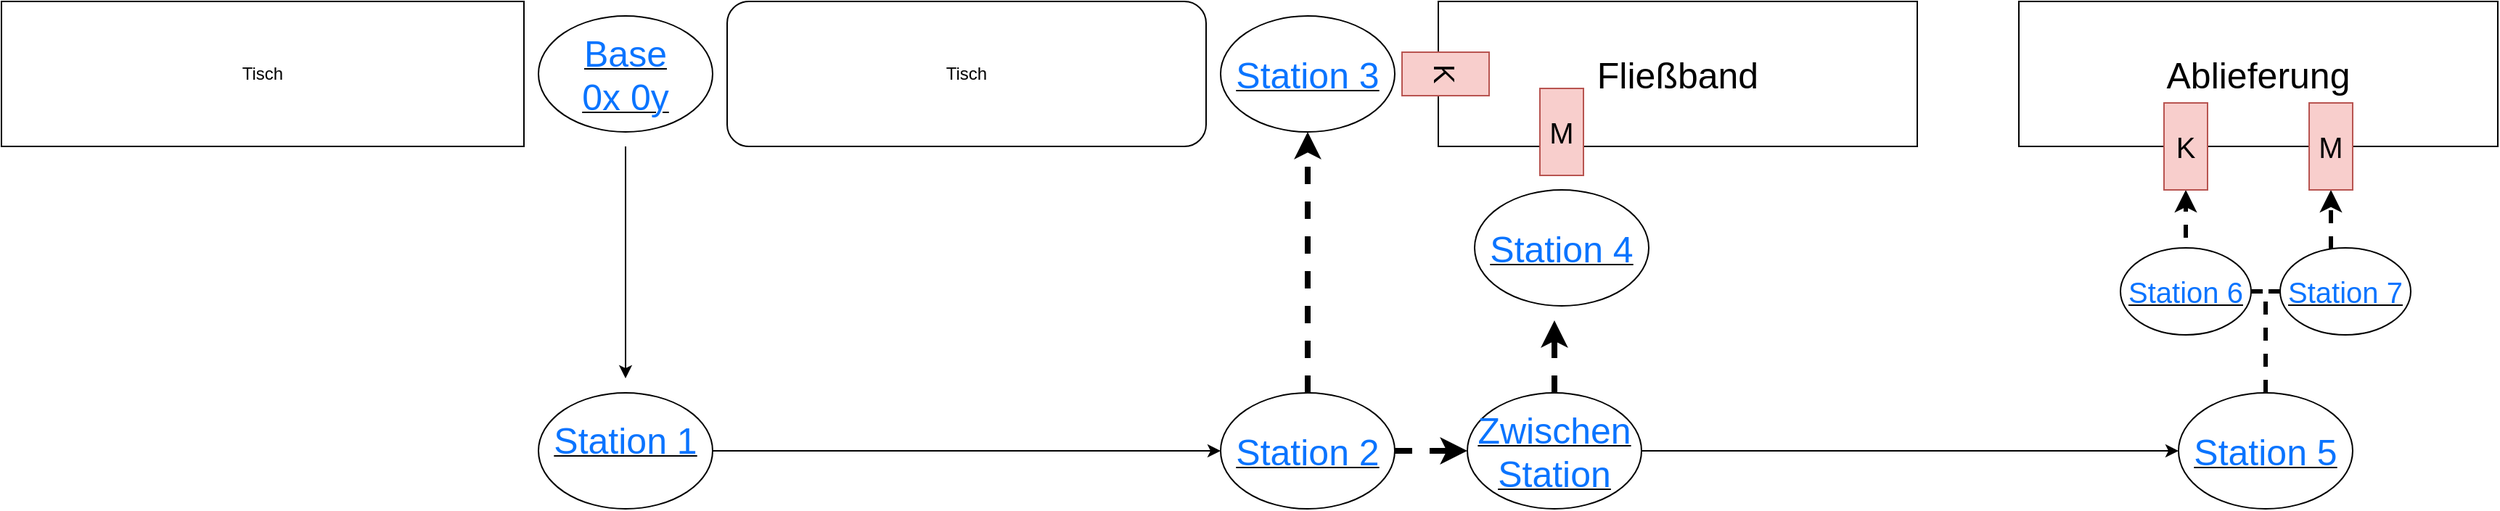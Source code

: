 <mxfile version="24.2.5" type="device">
  <diagram name="Seite-1" id="kbj7lZu6iWOnHHzdtjGX">
    <mxGraphModel dx="1666" dy="485" grid="1" gridSize="10" guides="1" tooltips="1" connect="1" arrows="1" fold="1" page="1" pageScale="1" pageWidth="827" pageHeight="1169" math="0" shadow="0">
      <root>
        <mxCell id="0" />
        <mxCell id="1" parent="0" />
        <mxCell id="p_kpSig6QnGFYHW__Nis-5" style="edgeStyle=orthogonalEdgeStyle;rounded=0;orthogonalLoop=1;jettySize=auto;html=1;" parent="1" edge="1">
          <mxGeometry relative="1" as="geometry">
            <mxPoint x="190" y="270" as="targetPoint" />
            <mxPoint x="190" y="110" as="sourcePoint" />
          </mxGeometry>
        </mxCell>
        <mxCell id="p_kpSig6QnGFYHW__Nis-2" value="Tisch" style="rounded=0;whiteSpace=wrap;html=1;" parent="1" vertex="1">
          <mxGeometry x="-240" y="10" width="360" height="100" as="geometry" />
        </mxCell>
        <mxCell id="p_kpSig6QnGFYHW__Nis-3" value="Tisch" style="rounded=1;whiteSpace=wrap;html=1;" parent="1" vertex="1">
          <mxGeometry x="260" y="10" width="330" height="100" as="geometry" />
        </mxCell>
        <mxCell id="p_kpSig6QnGFYHW__Nis-7" style="edgeStyle=orthogonalEdgeStyle;rounded=0;orthogonalLoop=1;jettySize=auto;html=1;entryX=0;entryY=0.5;entryDx=0;entryDy=0;" parent="1" source="p_kpSig6QnGFYHW__Nis-4" target="p_kpSig6QnGFYHW__Nis-6" edge="1">
          <mxGeometry relative="1" as="geometry" />
        </mxCell>
        <mxCell id="p_kpSig6QnGFYHW__Nis-4" value="&lt;u&gt;&lt;font color=&quot;#0a74ff&quot; style=&quot;font-size: 25px;&quot;&gt;Station 1&lt;/font&gt;&lt;/u&gt;&lt;div&gt;&lt;br&gt;&lt;/div&gt;" style="ellipse;whiteSpace=wrap;html=1;" parent="1" vertex="1">
          <mxGeometry x="130" y="280" width="120" height="80" as="geometry" />
        </mxCell>
        <mxCell id="p_kpSig6QnGFYHW__Nis-13" style="edgeStyle=orthogonalEdgeStyle;rounded=0;orthogonalLoop=1;jettySize=auto;html=1;entryX=0.5;entryY=1;entryDx=0;entryDy=0;dashed=1;strokeWidth=4;" parent="1" source="p_kpSig6QnGFYHW__Nis-6" target="p_kpSig6QnGFYHW__Nis-12" edge="1">
          <mxGeometry relative="1" as="geometry" />
        </mxCell>
        <mxCell id="p_kpSig6QnGFYHW__Nis-15" style="edgeStyle=orthogonalEdgeStyle;rounded=0;orthogonalLoop=1;jettySize=auto;html=1;strokeWidth=4;dashed=1;" parent="1" source="p_kpSig6QnGFYHW__Nis-6" target="p_kpSig6QnGFYHW__Nis-14" edge="1">
          <mxGeometry relative="1" as="geometry" />
        </mxCell>
        <mxCell id="p_kpSig6QnGFYHW__Nis-6" value="&lt;u&gt;&lt;font color=&quot;#0a74ff&quot; style=&quot;font-size: 25px;&quot;&gt;Station 2&lt;/font&gt;&lt;/u&gt;" style="ellipse;whiteSpace=wrap;html=1;" parent="1" vertex="1">
          <mxGeometry x="600" y="280" width="120" height="80" as="geometry" />
        </mxCell>
        <mxCell id="p_kpSig6QnGFYHW__Nis-8" value="&lt;font style=&quot;font-size: 25px;&quot;&gt;Fließband&lt;/font&gt;" style="rounded=0;whiteSpace=wrap;html=1;" parent="1" vertex="1">
          <mxGeometry x="750" y="10" width="330" height="100" as="geometry" />
        </mxCell>
        <mxCell id="p_kpSig6QnGFYHW__Nis-9" value="&lt;font style=&quot;font-size: 20px;&quot;&gt;M&lt;/font&gt;" style="rounded=0;whiteSpace=wrap;html=1;fillColor=#f8cecc;strokeColor=#b85450;" parent="1" vertex="1">
          <mxGeometry x="820" y="70" width="30" height="60" as="geometry" />
        </mxCell>
        <mxCell id="p_kpSig6QnGFYHW__Nis-11" value="&lt;font style=&quot;font-size: 20px;&quot;&gt;K&lt;/font&gt;" style="rounded=0;whiteSpace=wrap;html=1;fillColor=#f8cecc;strokeColor=#b85450;rotation=90;" parent="1" vertex="1">
          <mxGeometry x="740" y="30" width="30" height="60" as="geometry" />
        </mxCell>
        <mxCell id="p_kpSig6QnGFYHW__Nis-12" value="&lt;u&gt;&lt;font color=&quot;#0a74ff&quot; style=&quot;font-size: 25px;&quot;&gt;Station 3&lt;/font&gt;&lt;/u&gt;" style="ellipse;whiteSpace=wrap;html=1;" parent="1" vertex="1">
          <mxGeometry x="600" y="20" width="120" height="80" as="geometry" />
        </mxCell>
        <mxCell id="p_kpSig6QnGFYHW__Nis-17" style="edgeStyle=orthogonalEdgeStyle;rounded=0;orthogonalLoop=1;jettySize=auto;html=1;strokeWidth=4;dashed=1;" parent="1" source="p_kpSig6QnGFYHW__Nis-14" edge="1">
          <mxGeometry relative="1" as="geometry">
            <mxPoint x="830" y="230" as="targetPoint" />
          </mxGeometry>
        </mxCell>
        <mxCell id="p_kpSig6QnGFYHW__Nis-19" style="edgeStyle=orthogonalEdgeStyle;rounded=0;orthogonalLoop=1;jettySize=auto;html=1;entryX=0;entryY=0.5;entryDx=0;entryDy=0;" parent="1" source="p_kpSig6QnGFYHW__Nis-14" target="p_kpSig6QnGFYHW__Nis-18" edge="1">
          <mxGeometry relative="1" as="geometry" />
        </mxCell>
        <mxCell id="p_kpSig6QnGFYHW__Nis-14" value="&lt;u&gt;&lt;font color=&quot;#0a74ff&quot; style=&quot;font-size: 25px;&quot;&gt;Zwischen Station&lt;/font&gt;&lt;/u&gt;" style="ellipse;whiteSpace=wrap;html=1;" parent="1" vertex="1">
          <mxGeometry x="770" y="280" width="120" height="80" as="geometry" />
        </mxCell>
        <mxCell id="p_kpSig6QnGFYHW__Nis-16" value="&lt;u&gt;&lt;font color=&quot;#0a74ff&quot; style=&quot;font-size: 25px;&quot;&gt;Station 4&lt;/font&gt;&lt;/u&gt;" style="ellipse;whiteSpace=wrap;html=1;" parent="1" vertex="1">
          <mxGeometry x="775" y="140" width="120" height="80" as="geometry" />
        </mxCell>
        <mxCell id="p_kpSig6QnGFYHW__Nis-24" style="edgeStyle=orthogonalEdgeStyle;rounded=0;orthogonalLoop=1;jettySize=auto;html=1;entryX=0.5;entryY=1;entryDx=0;entryDy=0;strokeWidth=3;dashed=1;" parent="1" source="p_kpSig6QnGFYHW__Nis-18" target="p_kpSig6QnGFYHW__Nis-22" edge="1">
          <mxGeometry relative="1" as="geometry" />
        </mxCell>
        <mxCell id="p_kpSig6QnGFYHW__Nis-25" style="edgeStyle=orthogonalEdgeStyle;rounded=0;orthogonalLoop=1;jettySize=auto;html=1;entryX=0.5;entryY=1;entryDx=0;entryDy=0;dashed=1;strokeWidth=3;" parent="1" source="p_kpSig6QnGFYHW__Nis-18" target="p_kpSig6QnGFYHW__Nis-21" edge="1">
          <mxGeometry relative="1" as="geometry" />
        </mxCell>
        <mxCell id="p_kpSig6QnGFYHW__Nis-18" value="&lt;u&gt;&lt;font color=&quot;#0a74ff&quot; style=&quot;font-size: 25px;&quot;&gt;Station 5&lt;/font&gt;&lt;/u&gt;" style="ellipse;whiteSpace=wrap;html=1;" parent="1" vertex="1">
          <mxGeometry x="1260" y="280" width="120" height="80" as="geometry" />
        </mxCell>
        <mxCell id="p_kpSig6QnGFYHW__Nis-20" value="&lt;font style=&quot;font-size: 25px;&quot;&gt;Ablieferung&lt;/font&gt;" style="rounded=0;whiteSpace=wrap;html=1;" parent="1" vertex="1">
          <mxGeometry x="1150" y="10" width="330" height="100" as="geometry" />
        </mxCell>
        <mxCell id="p_kpSig6QnGFYHW__Nis-21" value="&lt;font style=&quot;font-size: 20px;&quot;&gt;M&lt;/font&gt;" style="rounded=0;whiteSpace=wrap;html=1;fillColor=#f8cecc;strokeColor=#b85450;" parent="1" vertex="1">
          <mxGeometry x="1350" y="80" width="30" height="60" as="geometry" />
        </mxCell>
        <mxCell id="p_kpSig6QnGFYHW__Nis-22" value="&lt;font style=&quot;font-size: 20px;&quot;&gt;K&lt;/font&gt;" style="rounded=0;whiteSpace=wrap;html=1;fillColor=#f8cecc;strokeColor=#b85450;" parent="1" vertex="1">
          <mxGeometry x="1250" y="80" width="30" height="60" as="geometry" />
        </mxCell>
        <mxCell id="p_kpSig6QnGFYHW__Nis-26" value="&lt;u&gt;&lt;font color=&quot;#0a74ff&quot; style=&quot;font-size: 25px;&quot;&gt;Base&lt;/font&gt;&lt;/u&gt;&lt;div&gt;&lt;u&gt;&lt;font color=&quot;#0a74ff&quot; style=&quot;font-size: 25px;&quot;&gt;0x 0y&lt;/font&gt;&lt;/u&gt;&lt;/div&gt;" style="ellipse;whiteSpace=wrap;html=1;" parent="1" vertex="1">
          <mxGeometry x="130" y="20" width="120" height="80" as="geometry" />
        </mxCell>
        <mxCell id="p_kpSig6QnGFYHW__Nis-27" value="&lt;u&gt;&lt;font color=&quot;#0a74ff&quot; style=&quot;font-size: 20px;&quot;&gt;Station 6&lt;/font&gt;&lt;/u&gt;" style="ellipse;whiteSpace=wrap;html=1;" parent="1" vertex="1">
          <mxGeometry x="1220" y="180" width="90" height="60" as="geometry" />
        </mxCell>
        <mxCell id="p_kpSig6QnGFYHW__Nis-28" value="&lt;u&gt;&lt;font color=&quot;#0a74ff&quot; style=&quot;font-size: 20px;&quot;&gt;Station 7&lt;/font&gt;&lt;/u&gt;" style="ellipse;whiteSpace=wrap;html=1;" parent="1" vertex="1">
          <mxGeometry x="1330" y="180" width="90" height="60" as="geometry" />
        </mxCell>
      </root>
    </mxGraphModel>
  </diagram>
</mxfile>
